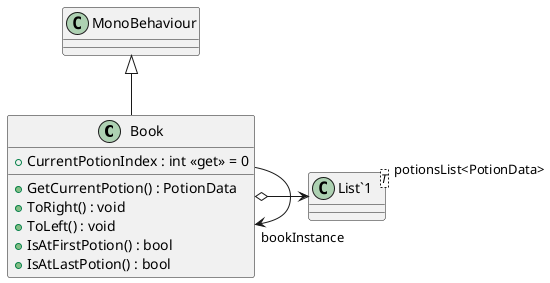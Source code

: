 @startuml
class Book {
    + CurrentPotionIndex : int <<get>> = 0
    + GetCurrentPotion() : PotionData
    + ToRight() : void
    + ToLeft() : void
    + IsAtFirstPotion() : bool
    + IsAtLastPotion() : bool
}
class "List`1"<T> {
}
MonoBehaviour <|-- Book
Book --> "bookInstance" Book
Book o-> "potionsList<PotionData>" "List`1"
@enduml
